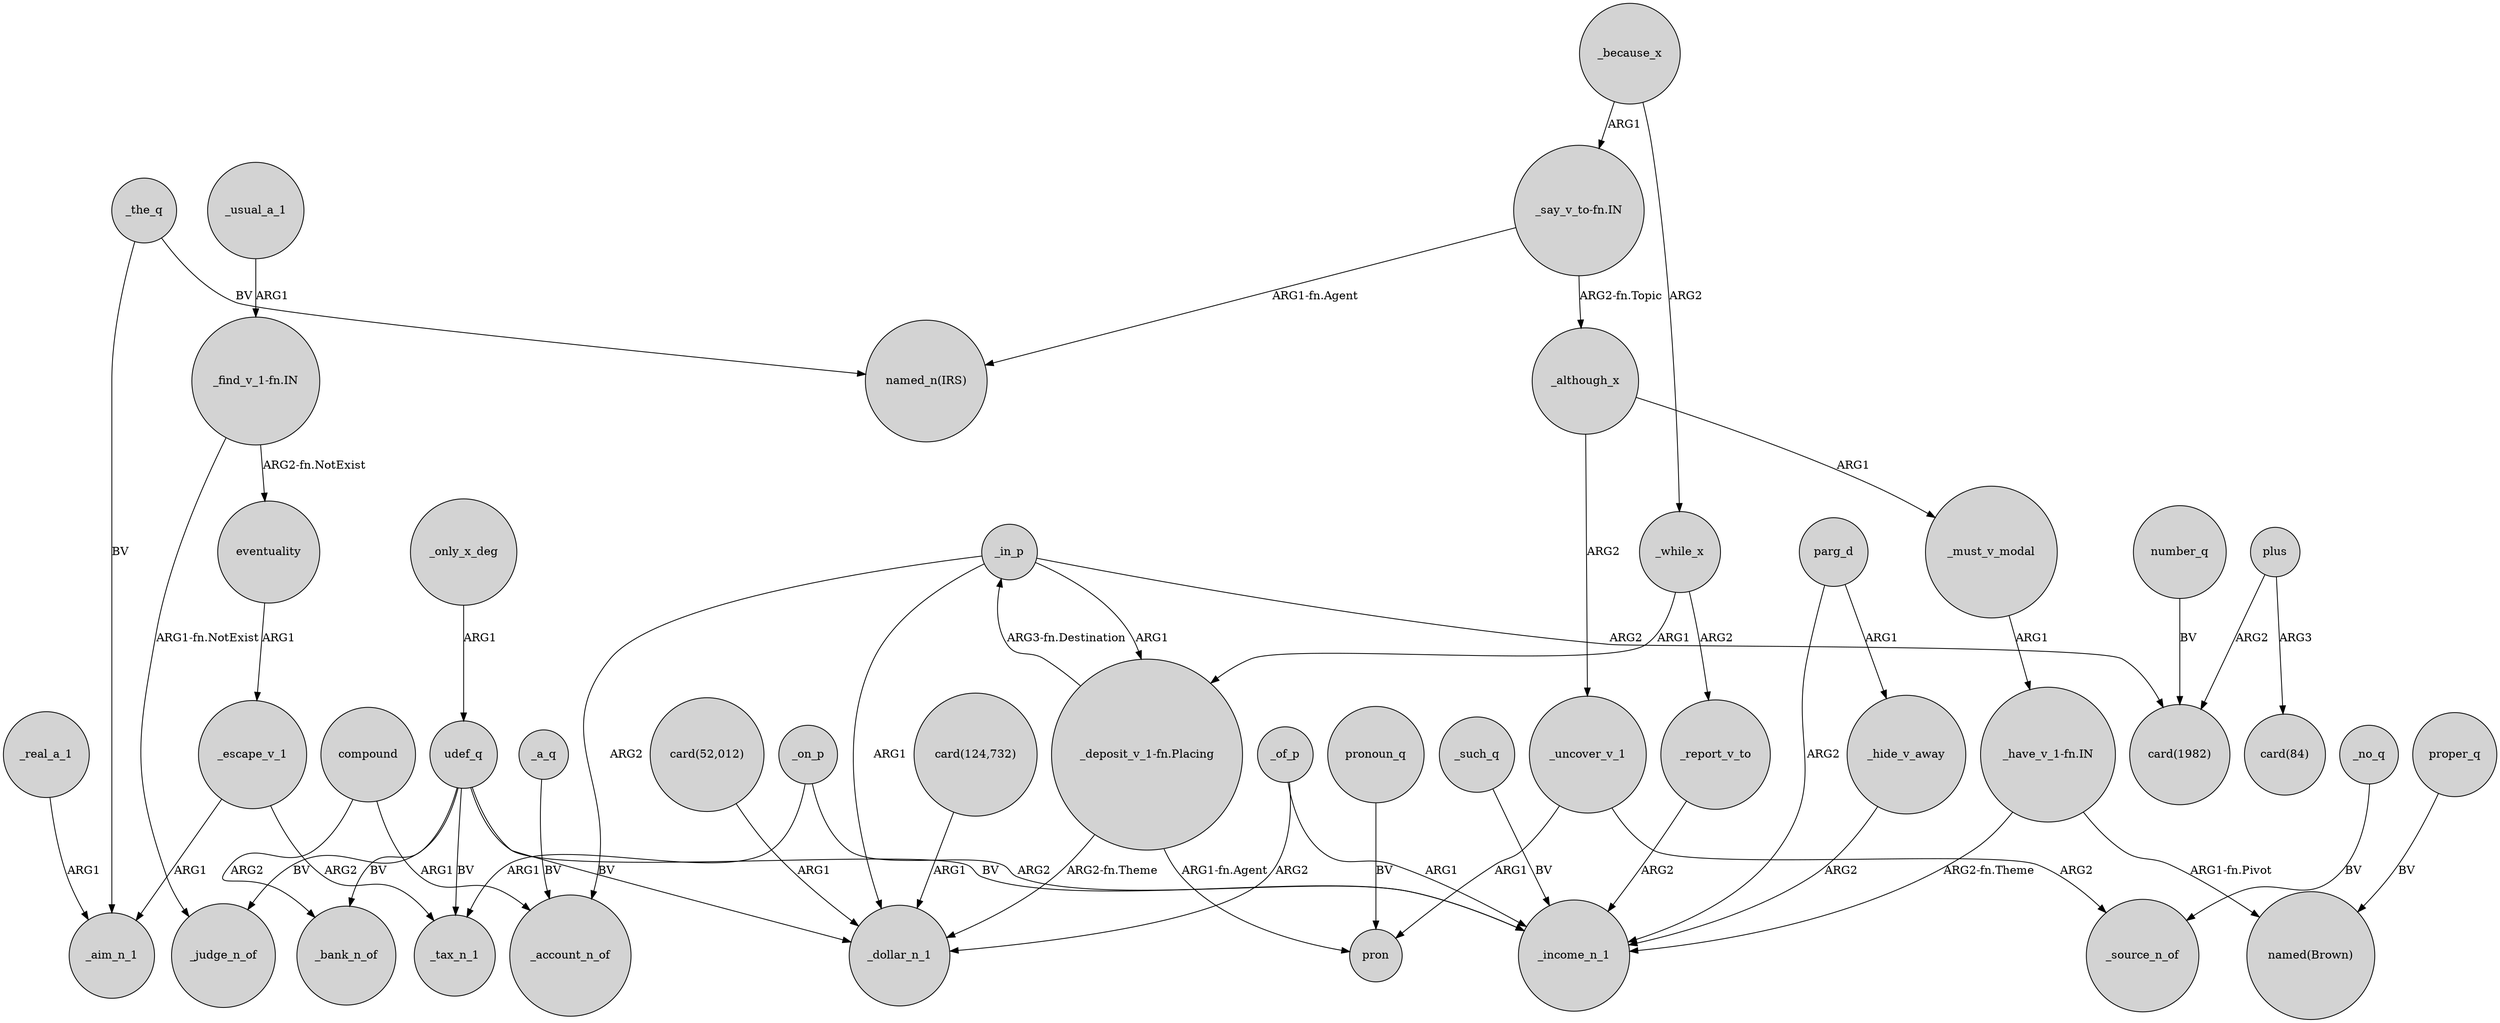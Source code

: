 digraph {
	node [shape=circle style=filled]
	_must_v_modal -> "_have_v_1-fn.IN" [label=ARG1]
	"_say_v_to-fn.IN" -> "named_n(IRS)" [label="ARG1-fn.Agent"]
	_only_x_deg -> udef_q [label=ARG1]
	compound -> _bank_n_of [label=ARG2]
	_report_v_to -> _income_n_1 [label=ARG2]
	_uncover_v_1 -> _source_n_of [label=ARG2]
	"_deposit_v_1-fn.Placing" -> _dollar_n_1 [label="ARG2-fn.Theme"]
	_while_x -> "_deposit_v_1-fn.Placing" [label=ARG1]
	_escape_v_1 -> _aim_n_1 [label=ARG1]
	number_q -> "card(1982)" [label=BV]
	plus -> "card(1982)" [label=ARG2]
	"_say_v_to-fn.IN" -> _although_x [label="ARG2-fn.Topic"]
	"_deposit_v_1-fn.Placing" -> pron [label="ARG1-fn.Agent"]
	"_have_v_1-fn.IN" -> "named(Brown)" [label="ARG1-fn.Pivot"]
	proper_q -> "named(Brown)" [label=BV]
	"_find_v_1-fn.IN" -> eventuality [label="ARG2-fn.NotExist"]
	_no_q -> _source_n_of [label=BV]
	compound -> _account_n_of [label=ARG1]
	udef_q -> _judge_n_of [label=BV]
	_escape_v_1 -> _tax_n_1 [label=ARG2]
	plus -> "card(84)" [label=ARG3]
	_uncover_v_1 -> pron [label=ARG1]
	_because_x -> _while_x [label=ARG2]
	parg_d -> _income_n_1 [label=ARG2]
	udef_q -> _tax_n_1 [label=BV]
	_hide_v_away -> _income_n_1 [label=ARG2]
	pronoun_q -> pron [label=BV]
	"card(124,732)" -> _dollar_n_1 [label=ARG1]
	_real_a_1 -> _aim_n_1 [label=ARG1]
	_a_q -> _account_n_of [label=BV]
	_while_x -> _report_v_to [label=ARG2]
	"_find_v_1-fn.IN" -> _judge_n_of [label="ARG1-fn.NotExist"]
	_on_p -> _income_n_1 [label=ARG2]
	"_have_v_1-fn.IN" -> _income_n_1 [label="ARG2-fn.Theme"]
	_in_p -> _account_n_of [label=ARG2]
	"card(52,012)" -> _dollar_n_1 [label=ARG1]
	_although_x -> _uncover_v_1 [label=ARG2]
	_although_x -> _must_v_modal [label=ARG1]
	_in_p -> "_deposit_v_1-fn.Placing" [label=ARG1]
	_in_p -> _dollar_n_1 [label=ARG1]
	udef_q -> _bank_n_of [label=BV]
	eventuality -> _escape_v_1 [label=ARG1]
	_the_q -> "named_n(IRS)" [label=BV]
	_of_p -> _income_n_1 [label=ARG1]
	_of_p -> _dollar_n_1 [label=ARG2]
	_in_p -> "card(1982)" [label=ARG2]
	_the_q -> _aim_n_1 [label=BV]
	parg_d -> _hide_v_away [label=ARG1]
	_such_q -> _income_n_1 [label=BV]
	"_deposit_v_1-fn.Placing" -> _in_p [label="ARG3-fn.Destination"]
	_on_p -> _tax_n_1 [label=ARG1]
	_because_x -> "_say_v_to-fn.IN" [label=ARG1]
	udef_q -> _dollar_n_1 [label=BV]
	udef_q -> _income_n_1 [label=BV]
	_usual_a_1 -> "_find_v_1-fn.IN" [label=ARG1]
}
